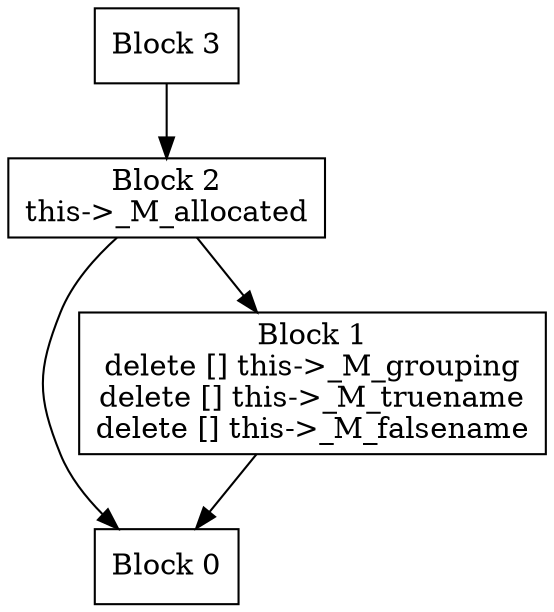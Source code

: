 digraph CFG {
  node [shape=box];
  0 [label="Block 0\n"];
  1 [label="Block 1\ndelete [] this->_M_grouping\ndelete [] this->_M_truename\ndelete [] this->_M_falsename\n"];
  2 [label="Block 2\nthis->_M_allocated\n"];
  3 [label="Block 3\n"];
  1 -> 0;
  2 -> 1;
  2 -> 0;
  3 -> 2;
}
